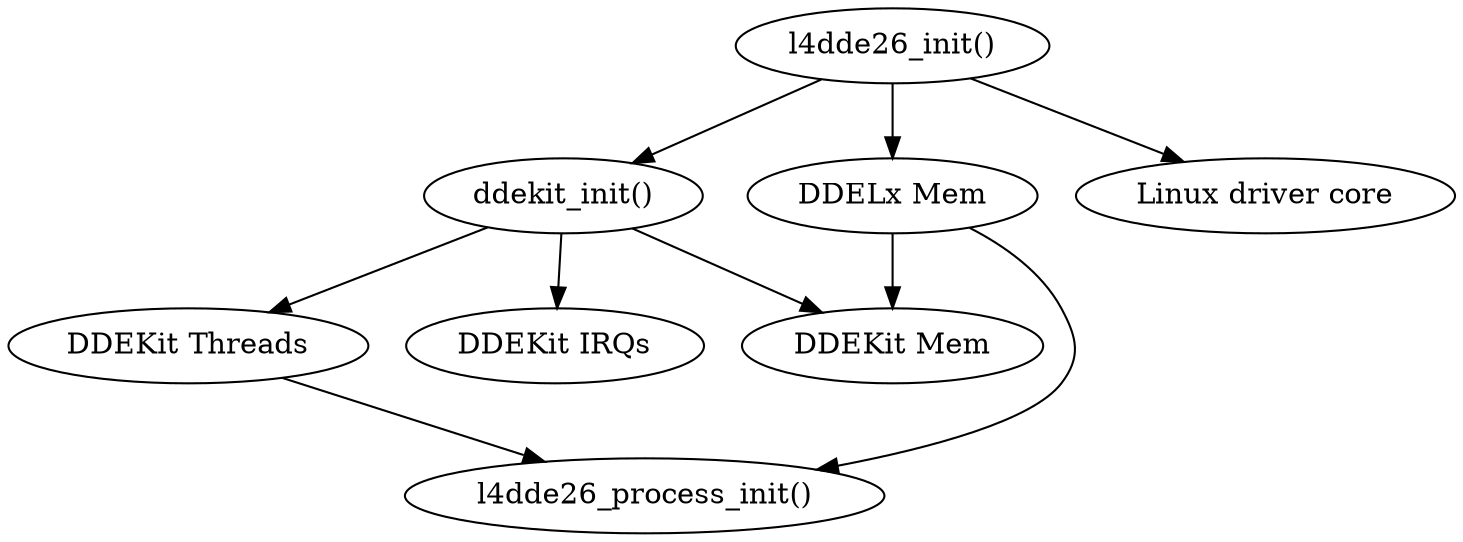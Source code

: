 /* DDEKit + DDELinux initialization dependencies.

Small graph to help understanding the dependencies between different
subsystems and the calls to initialize those systems. It should help to
determine the order in which init calls are executed.

Functions
=========
* ddekit_init()
* l4dde26_init()
* l4dde26_process_init()

Subsystems that need initialization
===================================
* DDEKit Mem
* DDEKit Threads
* DDEKit IRQs
* DDELx Mem

How to read the graph
=====================

function1 -> function2 ::= function1 calls function2
function  -> subsystem ::= function initializes subsystem
subsystem -> function  ::= subsystem is required for function to run

*/
digraph InitCallDepgraph {
	"ddekit_init()" -> "DDEKit Mem";
	"ddekit_init()" -> "DDEKit Threads";
	"ddekit_init()" -> "DDEKit IRQs";
	"l4dde26_init()" -> "ddekit_init()";
	"l4dde26_init()" -> "DDELx Mem";
	"l4dde26_init()" -> "Linux driver core";
	"DDELx Mem" -> "DDEKit Mem";
	"DDEKit Threads" -> "l4dde26_process_init()";
	"DDELx Mem" -> "l4dde26_process_init()";
}
